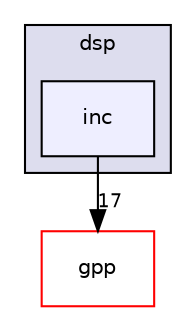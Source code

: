 digraph G {
  compound=true
  node [ fontsize=10, fontname="Helvetica"];
  edge [ labelfontsize=9, labelfontname="Helvetica"];
  subgraph clusterdir_000011 {
    graph [ bgcolor="#ddddee", pencolor="black", label="dsp" fontname="Helvetica", fontsize=10, URL="dir_000011.html"]
  dir_000012 [shape=box, label="inc", style="filled", fillcolor="#eeeeff", pencolor="black", URL="dir_000012.html"];
  }
  dir_000009 [shape=box label="gpp" fillcolor="white" style="filled" color="red" URL="dir_000009.html"];
  dir_000012->dir_000009 [headlabel="17", labeldistance=1.5 headhref="dir_000012_000009.html"];
}
